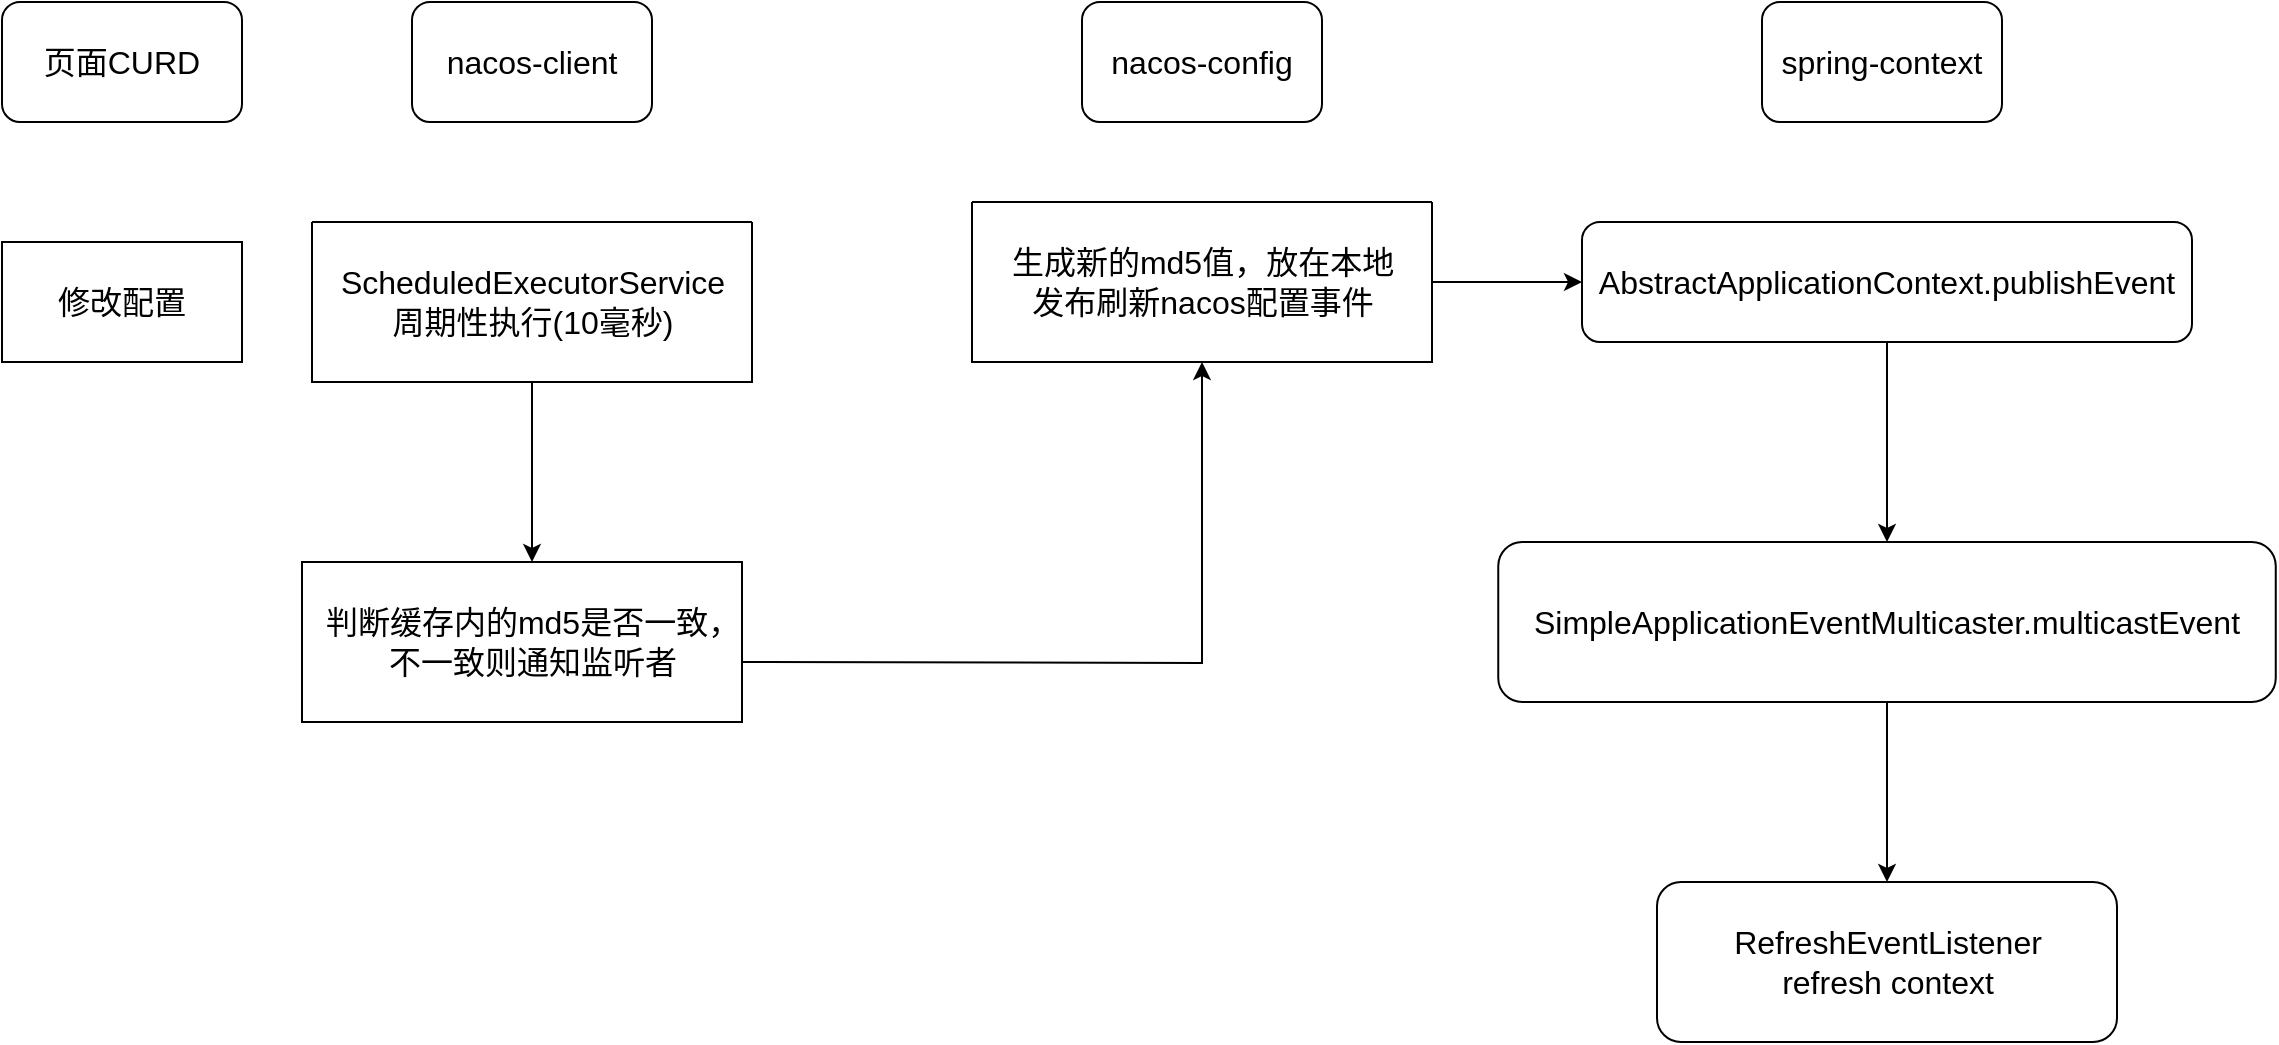 <mxfile version="20.2.3" type="github">
  <diagram id="qQrw84PS0TK_qkx8okuS" name="第 1 页">
    <mxGraphModel dx="1209" dy="749" grid="1" gridSize="10" guides="1" tooltips="1" connect="1" arrows="1" fold="1" page="1" pageScale="1" pageWidth="3300" pageHeight="2339" math="0" shadow="0">
      <root>
        <mxCell id="0" />
        <mxCell id="1" parent="0" />
        <mxCell id="kdKNhfX-OJygKy3O_SWa-2" value="&lt;font style=&quot;font-size: 16px;&quot;&gt;页面CURD&lt;/font&gt;" style="rounded=1;whiteSpace=wrap;html=1;fontSize=16;" vertex="1" parent="1">
          <mxGeometry x="220" y="130" width="120" height="60" as="geometry" />
        </mxCell>
        <mxCell id="kdKNhfX-OJygKy3O_SWa-3" value="&lt;font style=&quot;font-size: 16px;&quot;&gt;nacos-client&lt;/font&gt;" style="rounded=1;whiteSpace=wrap;html=1;fontSize=16;" vertex="1" parent="1">
          <mxGeometry x="425" y="130" width="120" height="60" as="geometry" />
        </mxCell>
        <mxCell id="kdKNhfX-OJygKy3O_SWa-4" value="&lt;font style=&quot;font-size: 16px;&quot;&gt;nacos-config&lt;/font&gt;" style="rounded=1;whiteSpace=wrap;html=1;fontSize=16;" vertex="1" parent="1">
          <mxGeometry x="760" y="130" width="120" height="60" as="geometry" />
        </mxCell>
        <mxCell id="kdKNhfX-OJygKy3O_SWa-41" value="" style="edgeStyle=orthogonalEdgeStyle;rounded=0;orthogonalLoop=1;jettySize=auto;html=1;fontSize=16;fontColor=#000000;" edge="1" parent="1" source="kdKNhfX-OJygKy3O_SWa-5" target="kdKNhfX-OJygKy3O_SWa-35">
          <mxGeometry relative="1" as="geometry" />
        </mxCell>
        <mxCell id="kdKNhfX-OJygKy3O_SWa-5" value="&lt;font style=&quot;font-size: 16px;&quot;&gt;AbstractApplicationContext.publishEvent&lt;/font&gt;" style="rounded=1;whiteSpace=wrap;html=1;fontSize=16;" vertex="1" parent="1">
          <mxGeometry x="1010" y="240" width="305" height="60" as="geometry" />
        </mxCell>
        <mxCell id="kdKNhfX-OJygKy3O_SWa-32" style="edgeStyle=orthogonalEdgeStyle;rounded=0;orthogonalLoop=1;jettySize=auto;html=1;exitX=0.5;exitY=1;exitDx=0;exitDy=0;fontSize=16;fontColor=#000000;" edge="1" parent="1" source="kdKNhfX-OJygKy3O_SWa-7">
          <mxGeometry relative="1" as="geometry">
            <mxPoint x="485" y="410" as="targetPoint" />
          </mxGeometry>
        </mxCell>
        <mxCell id="kdKNhfX-OJygKy3O_SWa-7" value="" style="swimlane;startSize=0;fontSize=16;" vertex="1" parent="1">
          <mxGeometry x="375" y="240" width="220" height="80" as="geometry" />
        </mxCell>
        <mxCell id="kdKNhfX-OJygKy3O_SWa-21" value="ScheduledExecutorService&lt;br&gt;周期性执行(10毫秒)" style="text;align=center;verticalAlign=middle;resizable=0;points=[];autosize=1;strokeColor=none;fillColor=none;fontSize=16;html=1;" vertex="1" parent="kdKNhfX-OJygKy3O_SWa-7">
          <mxGeometry y="15" width="220" height="50" as="geometry" />
        </mxCell>
        <mxCell id="kdKNhfX-OJygKy3O_SWa-38" style="edgeStyle=orthogonalEdgeStyle;rounded=0;orthogonalLoop=1;jettySize=auto;html=1;exitX=1;exitY=0.5;exitDx=0;exitDy=0;entryX=0;entryY=0.5;entryDx=0;entryDy=0;fontSize=16;fontColor=#000000;" edge="1" parent="1" source="kdKNhfX-OJygKy3O_SWa-17" target="kdKNhfX-OJygKy3O_SWa-5">
          <mxGeometry relative="1" as="geometry" />
        </mxCell>
        <mxCell id="kdKNhfX-OJygKy3O_SWa-17" value="" style="swimlane;startSize=0;fontSize=16;" vertex="1" parent="1">
          <mxGeometry x="705" y="230" width="230" height="80" as="geometry" />
        </mxCell>
        <mxCell id="kdKNhfX-OJygKy3O_SWa-18" value="生成新的md5值，放在本地&lt;br&gt;发布刷新nacos配置事件" style="text;align=center;verticalAlign=middle;resizable=0;points=[];autosize=1;strokeColor=none;fillColor=none;fontSize=16;html=1;" vertex="1" parent="kdKNhfX-OJygKy3O_SWa-17">
          <mxGeometry x="10" y="15" width="210" height="50" as="geometry" />
        </mxCell>
        <mxCell id="kdKNhfX-OJygKy3O_SWa-23" value="" style="group" vertex="1" connectable="0" parent="1">
          <mxGeometry x="370" y="410" width="230" height="80" as="geometry" />
        </mxCell>
        <mxCell id="kdKNhfX-OJygKy3O_SWa-24" value="" style="group" vertex="1" connectable="0" parent="kdKNhfX-OJygKy3O_SWa-23">
          <mxGeometry width="230" height="80" as="geometry" />
        </mxCell>
        <mxCell id="kdKNhfX-OJygKy3O_SWa-15" value="" style="rounded=0;whiteSpace=wrap;html=1;labelBackgroundColor=#FFFFFF;fontSize=16;fontColor=#000000;" vertex="1" parent="kdKNhfX-OJygKy3O_SWa-24">
          <mxGeometry width="220" height="80" as="geometry" />
        </mxCell>
        <mxCell id="kdKNhfX-OJygKy3O_SWa-22" value="判断缓存内的md5是否一致，&lt;br&gt;不一致则通知监听者" style="text;align=center;verticalAlign=middle;resizable=0;points=[];autosize=1;strokeColor=none;fillColor=none;fontSize=16;html=1;" vertex="1" parent="kdKNhfX-OJygKy3O_SWa-24">
          <mxGeometry y="15" width="230" height="50" as="geometry" />
        </mxCell>
        <mxCell id="kdKNhfX-OJygKy3O_SWa-28" style="edgeStyle=orthogonalEdgeStyle;rounded=0;orthogonalLoop=1;jettySize=auto;html=1;entryX=0.5;entryY=1;entryDx=0;entryDy=0;fontSize=16;fontColor=#000000;" edge="1" parent="1" target="kdKNhfX-OJygKy3O_SWa-17">
          <mxGeometry relative="1" as="geometry">
            <mxPoint x="590" y="460" as="sourcePoint" />
          </mxGeometry>
        </mxCell>
        <mxCell id="kdKNhfX-OJygKy3O_SWa-33" value="修改配置" style="rounded=0;whiteSpace=wrap;html=1;labelBackgroundColor=#FFFFFF;fontSize=16;fontColor=#000000;" vertex="1" parent="1">
          <mxGeometry x="220" y="250" width="120" height="60" as="geometry" />
        </mxCell>
        <mxCell id="kdKNhfX-OJygKy3O_SWa-44" style="edgeStyle=orthogonalEdgeStyle;rounded=0;orthogonalLoop=1;jettySize=auto;html=1;entryX=0.5;entryY=0;entryDx=0;entryDy=0;fontSize=16;fontColor=#000000;" edge="1" parent="1" source="kdKNhfX-OJygKy3O_SWa-35" target="kdKNhfX-OJygKy3O_SWa-43">
          <mxGeometry relative="1" as="geometry" />
        </mxCell>
        <mxCell id="kdKNhfX-OJygKy3O_SWa-35" value="SimpleApplicationEventMulticaster.multicastEvent" style="rounded=1;whiteSpace=wrap;html=1;labelBackgroundColor=#FFFFFF;fontSize=16;fontColor=#000000;" vertex="1" parent="1">
          <mxGeometry x="968.13" y="400" width="388.75" height="80" as="geometry" />
        </mxCell>
        <mxCell id="kdKNhfX-OJygKy3O_SWa-39" value="&lt;font style=&quot;font-size: 16px;&quot;&gt;spring-context&lt;/font&gt;" style="rounded=1;whiteSpace=wrap;html=1;fontSize=16;" vertex="1" parent="1">
          <mxGeometry x="1100" y="130" width="120" height="60" as="geometry" />
        </mxCell>
        <mxCell id="kdKNhfX-OJygKy3O_SWa-43" value="RefreshEventListener&lt;br&gt;refresh context" style="rounded=1;whiteSpace=wrap;html=1;labelBackgroundColor=#FFFFFF;fontSize=16;fontColor=#000000;" vertex="1" parent="1">
          <mxGeometry x="1047.5" y="570" width="230" height="80" as="geometry" />
        </mxCell>
      </root>
    </mxGraphModel>
  </diagram>
</mxfile>
